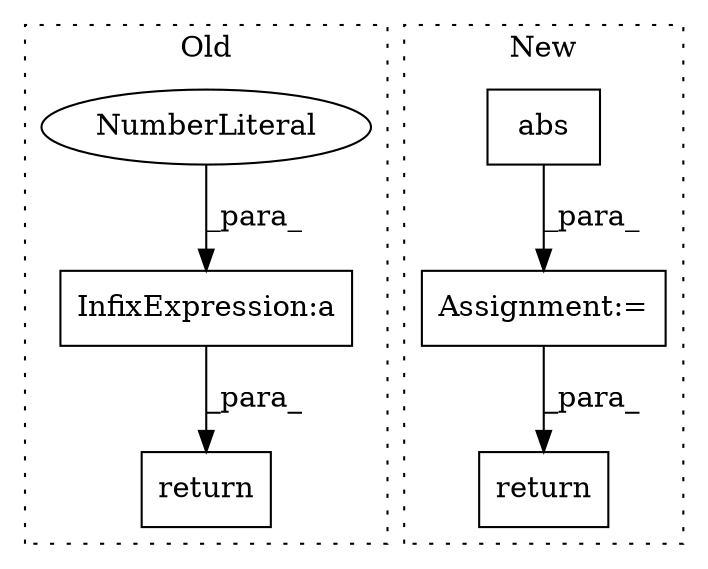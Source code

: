 digraph G {
subgraph cluster0 {
1 [label="return" a="41" s="1859" l="7" shape="box"];
4 [label="InfixExpression:a" a="27" s="1890" l="3" shape="box"];
6 [label="NumberLiteral" a="34" s="1893" l="3" shape="ellipse"];
label = "Old";
style="dotted";
}
subgraph cluster1 {
2 [label="abs" a="32" s="1935,1940" l="4,1" shape="box"];
3 [label="return" a="41" s="1947" l="7" shape="box"];
5 [label="Assignment:=" a="7" s="1927" l="2" shape="box"];
label = "New";
style="dotted";
}
2 -> 5 [label="_para_"];
4 -> 1 [label="_para_"];
5 -> 3 [label="_para_"];
6 -> 4 [label="_para_"];
}